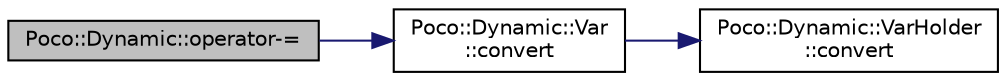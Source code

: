 digraph "Poco::Dynamic::operator-="
{
 // LATEX_PDF_SIZE
  edge [fontname="Helvetica",fontsize="10",labelfontname="Helvetica",labelfontsize="10"];
  node [fontname="Helvetica",fontsize="10",shape=record];
  rankdir="LR";
  Node1 [label="Poco::Dynamic::operator-=",height=0.2,width=0.4,color="black", fillcolor="grey75", style="filled", fontcolor="black",tooltip="Subtraction asignment operator for subtracting Var from float."];
  Node1 -> Node2 [color="midnightblue",fontsize="10",style="solid",fontname="Helvetica"];
  Node2 [label="Poco::Dynamic::Var\l::convert",height=0.2,width=0.4,color="black", fillcolor="white", style="filled",URL="$classPoco_1_1Dynamic_1_1Var.html#aa71081ae2c04e2f6a46283d528633ceb",tooltip="Returns the Var iterator."];
  Node2 -> Node3 [color="midnightblue",fontsize="10",style="solid",fontname="Helvetica"];
  Node3 [label="Poco::Dynamic::VarHolder\l::convert",height=0.2,width=0.4,color="black", fillcolor="white", style="filled",URL="$classPoco_1_1Dynamic_1_1VarHolder.html#aff77778b8b597d2b003b059093a0457e",tooltip=" "];
}
